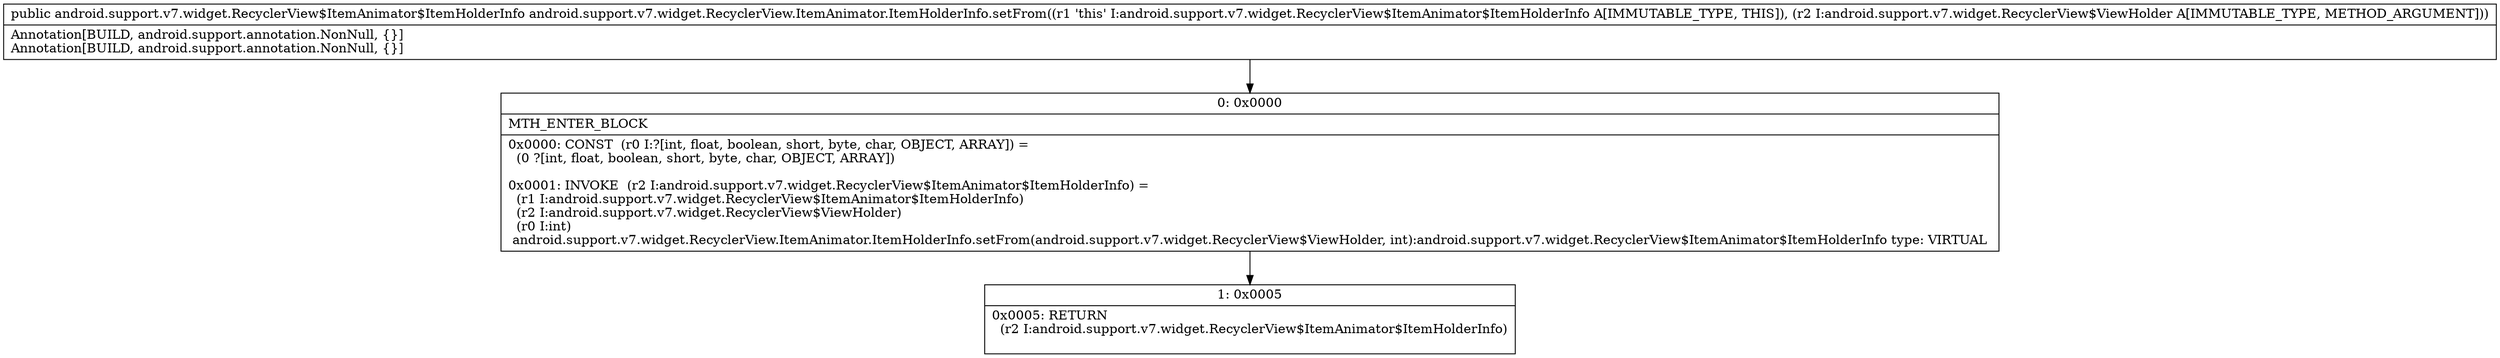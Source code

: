 digraph "CFG forandroid.support.v7.widget.RecyclerView.ItemAnimator.ItemHolderInfo.setFrom(Landroid\/support\/v7\/widget\/RecyclerView$ViewHolder;)Landroid\/support\/v7\/widget\/RecyclerView$ItemAnimator$ItemHolderInfo;" {
Node_0 [shape=record,label="{0\:\ 0x0000|MTH_ENTER_BLOCK\l|0x0000: CONST  (r0 I:?[int, float, boolean, short, byte, char, OBJECT, ARRAY]) = \l  (0 ?[int, float, boolean, short, byte, char, OBJECT, ARRAY])\l \l0x0001: INVOKE  (r2 I:android.support.v7.widget.RecyclerView$ItemAnimator$ItemHolderInfo) = \l  (r1 I:android.support.v7.widget.RecyclerView$ItemAnimator$ItemHolderInfo)\l  (r2 I:android.support.v7.widget.RecyclerView$ViewHolder)\l  (r0 I:int)\l android.support.v7.widget.RecyclerView.ItemAnimator.ItemHolderInfo.setFrom(android.support.v7.widget.RecyclerView$ViewHolder, int):android.support.v7.widget.RecyclerView$ItemAnimator$ItemHolderInfo type: VIRTUAL \l}"];
Node_1 [shape=record,label="{1\:\ 0x0005|0x0005: RETURN  \l  (r2 I:android.support.v7.widget.RecyclerView$ItemAnimator$ItemHolderInfo)\l \l}"];
MethodNode[shape=record,label="{public android.support.v7.widget.RecyclerView$ItemAnimator$ItemHolderInfo android.support.v7.widget.RecyclerView.ItemAnimator.ItemHolderInfo.setFrom((r1 'this' I:android.support.v7.widget.RecyclerView$ItemAnimator$ItemHolderInfo A[IMMUTABLE_TYPE, THIS]), (r2 I:android.support.v7.widget.RecyclerView$ViewHolder A[IMMUTABLE_TYPE, METHOD_ARGUMENT]))  | Annotation[BUILD, android.support.annotation.NonNull, \{\}]\lAnnotation[BUILD, android.support.annotation.NonNull, \{\}]\l}"];
MethodNode -> Node_0;
Node_0 -> Node_1;
}

